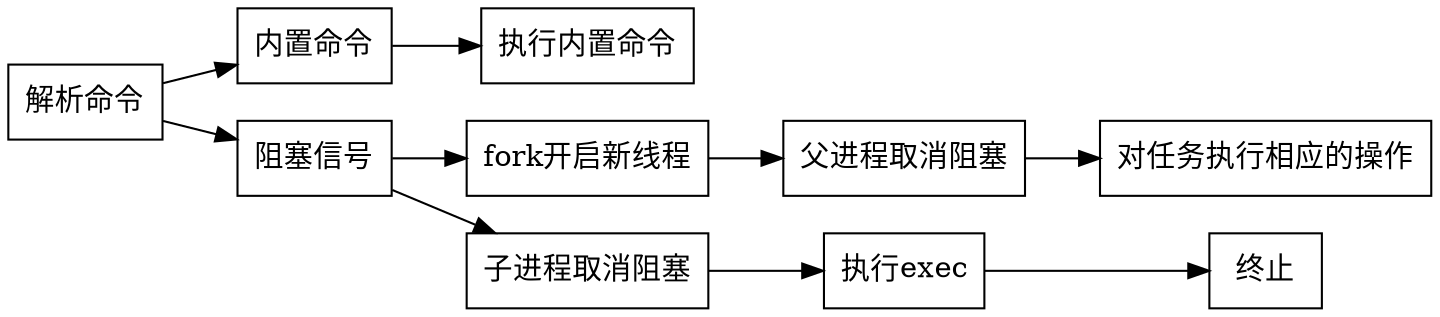 digraph G{
  rankdir = LR;
  node [shape="box"];
  parseline[label="解析命令"];
  builtin_cmd[label="内置命令"];
  fork[label="fork开启新线程"];
  mask[label="阻塞信号"];
  unmask[label="父进程取消阻塞"];
  childunmask[label="子进程取消阻塞"];
  dojob[label="对任务执行相应的操作"];
  parseline -> builtin_cmd -> "执行内置命令";
  parseline -> mask -> fork -> unmask -> dojob;
  mask -> childunmask -> "执行exec" -> "终止";
} 
